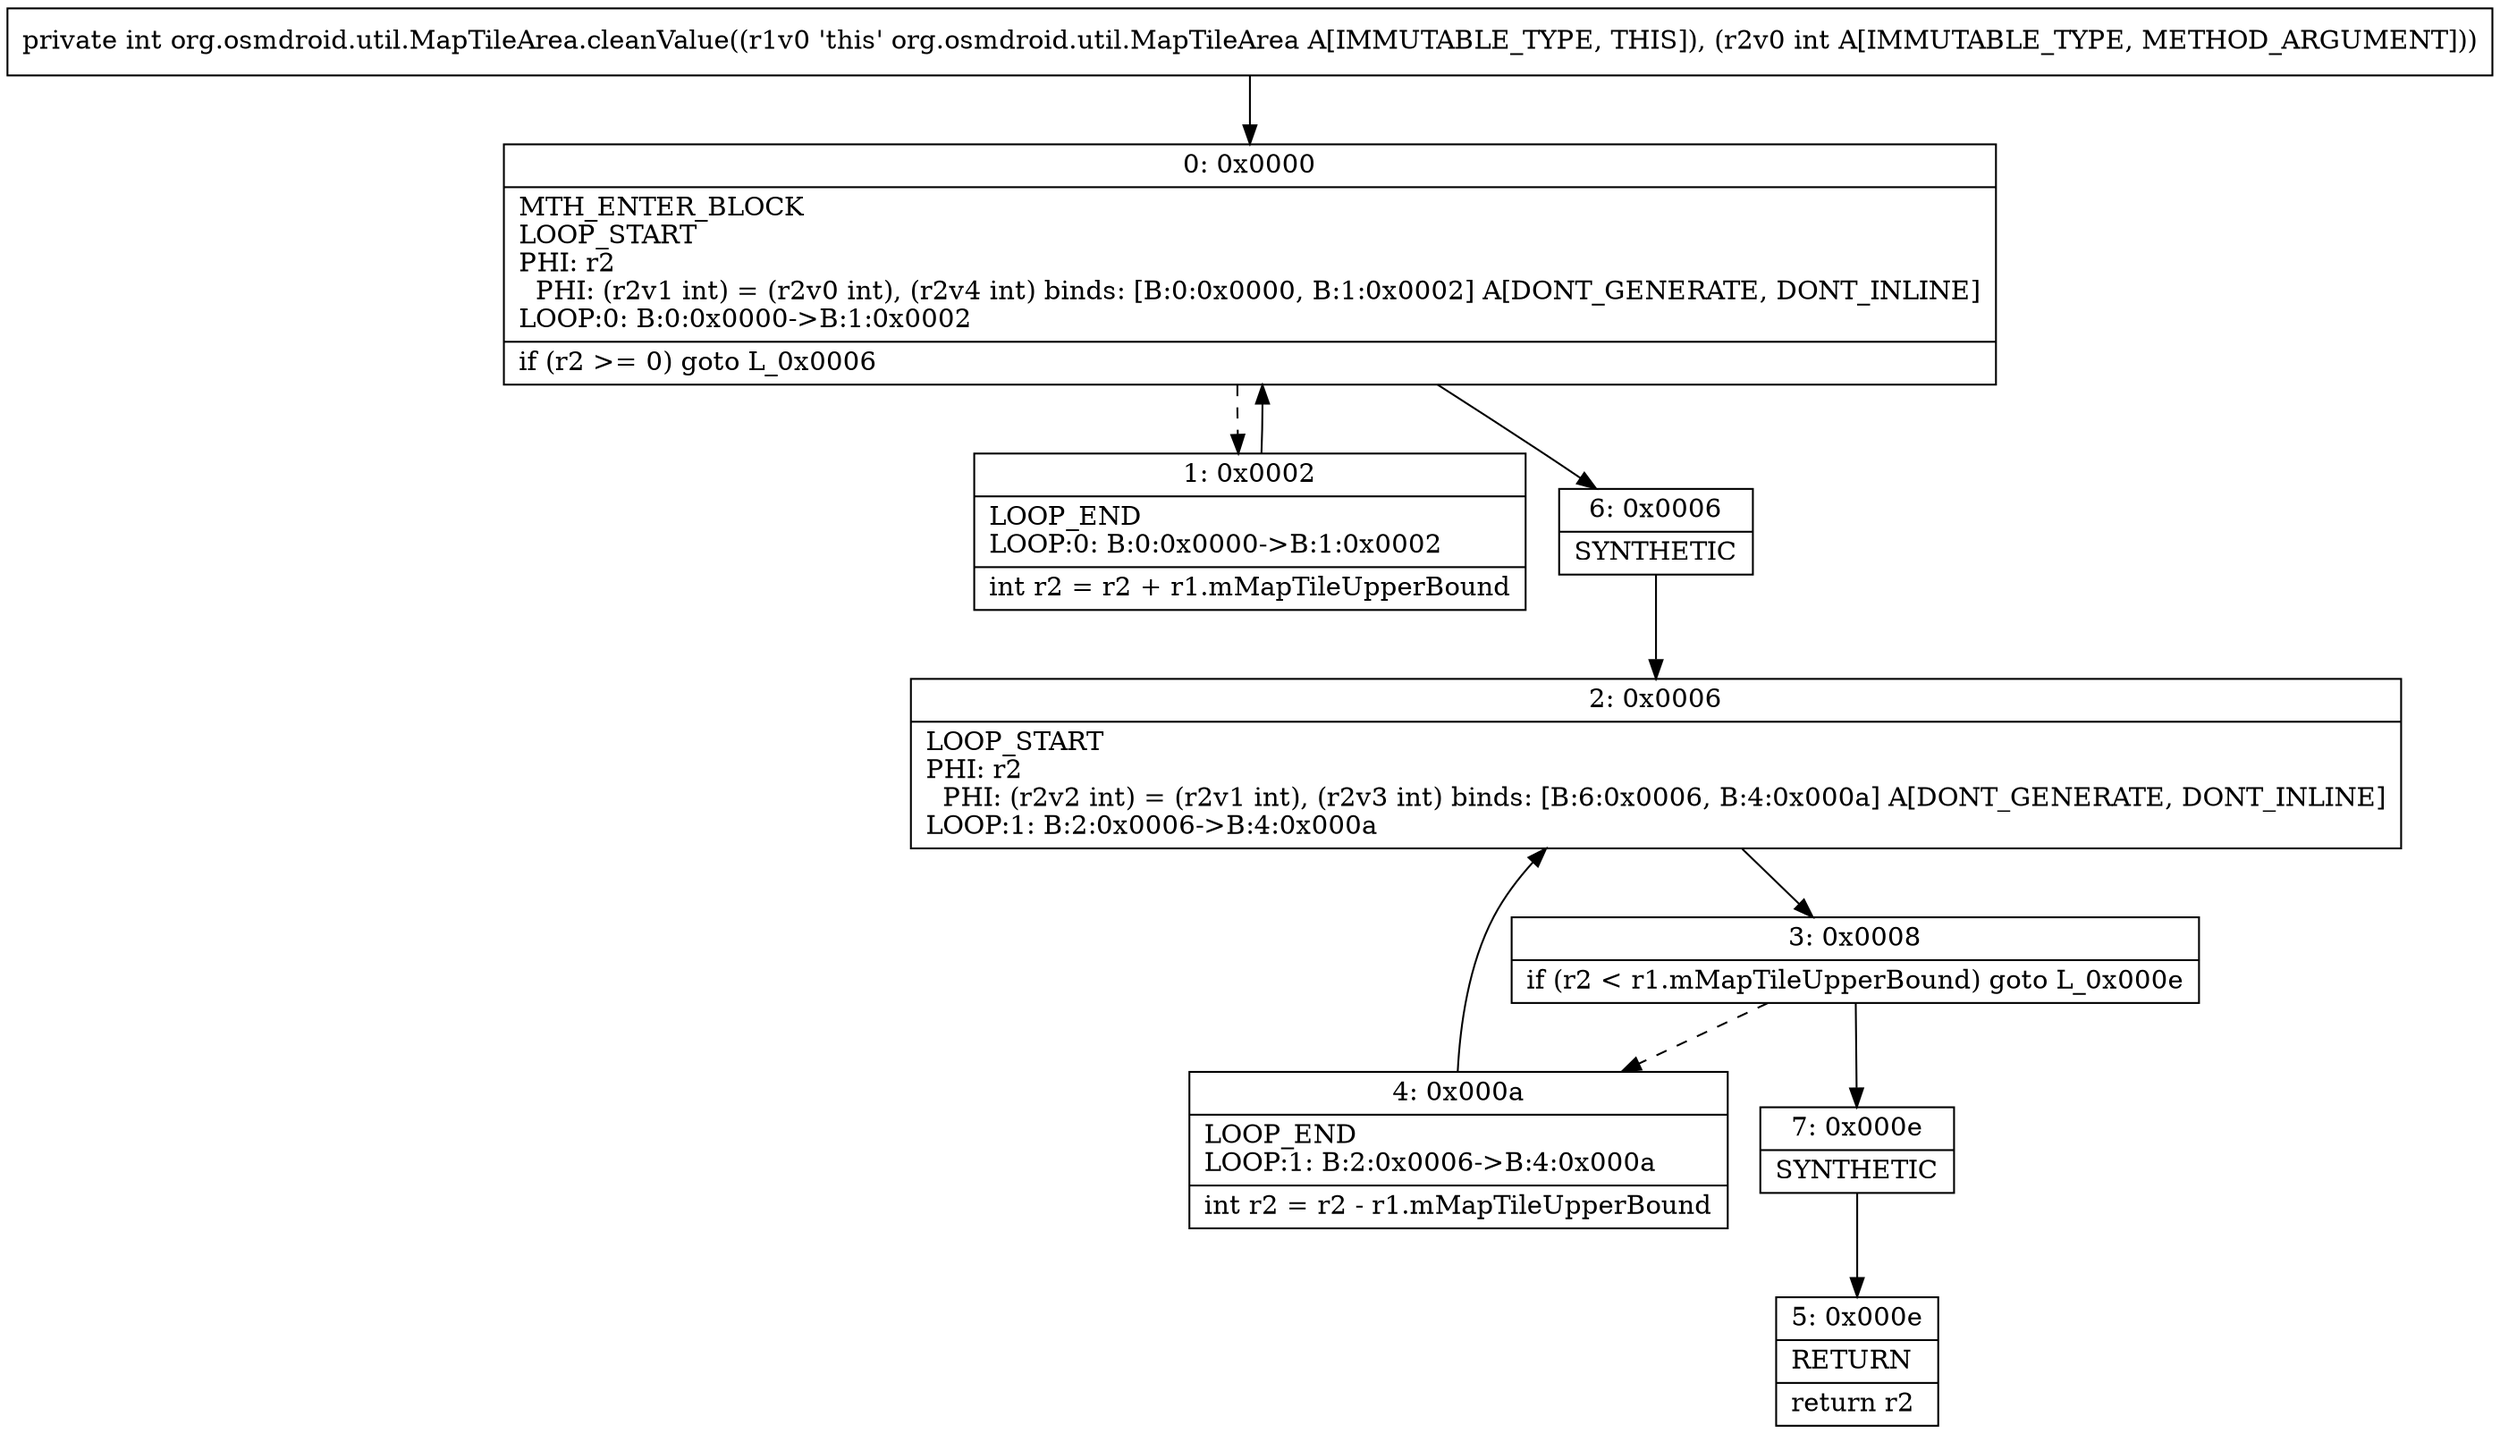 digraph "CFG fororg.osmdroid.util.MapTileArea.cleanValue(I)I" {
Node_0 [shape=record,label="{0\:\ 0x0000|MTH_ENTER_BLOCK\lLOOP_START\lPHI: r2 \l  PHI: (r2v1 int) = (r2v0 int), (r2v4 int) binds: [B:0:0x0000, B:1:0x0002] A[DONT_GENERATE, DONT_INLINE]\lLOOP:0: B:0:0x0000\-\>B:1:0x0002\l|if (r2 \>= 0) goto L_0x0006\l}"];
Node_1 [shape=record,label="{1\:\ 0x0002|LOOP_END\lLOOP:0: B:0:0x0000\-\>B:1:0x0002\l|int r2 = r2 + r1.mMapTileUpperBound\l}"];
Node_2 [shape=record,label="{2\:\ 0x0006|LOOP_START\lPHI: r2 \l  PHI: (r2v2 int) = (r2v1 int), (r2v3 int) binds: [B:6:0x0006, B:4:0x000a] A[DONT_GENERATE, DONT_INLINE]\lLOOP:1: B:2:0x0006\-\>B:4:0x000a\l}"];
Node_3 [shape=record,label="{3\:\ 0x0008|if (r2 \< r1.mMapTileUpperBound) goto L_0x000e\l}"];
Node_4 [shape=record,label="{4\:\ 0x000a|LOOP_END\lLOOP:1: B:2:0x0006\-\>B:4:0x000a\l|int r2 = r2 \- r1.mMapTileUpperBound\l}"];
Node_5 [shape=record,label="{5\:\ 0x000e|RETURN\l|return r2\l}"];
Node_6 [shape=record,label="{6\:\ 0x0006|SYNTHETIC\l}"];
Node_7 [shape=record,label="{7\:\ 0x000e|SYNTHETIC\l}"];
MethodNode[shape=record,label="{private int org.osmdroid.util.MapTileArea.cleanValue((r1v0 'this' org.osmdroid.util.MapTileArea A[IMMUTABLE_TYPE, THIS]), (r2v0 int A[IMMUTABLE_TYPE, METHOD_ARGUMENT])) }"];
MethodNode -> Node_0;
Node_0 -> Node_1[style=dashed];
Node_0 -> Node_6;
Node_1 -> Node_0;
Node_2 -> Node_3;
Node_3 -> Node_4[style=dashed];
Node_3 -> Node_7;
Node_4 -> Node_2;
Node_6 -> Node_2;
Node_7 -> Node_5;
}

